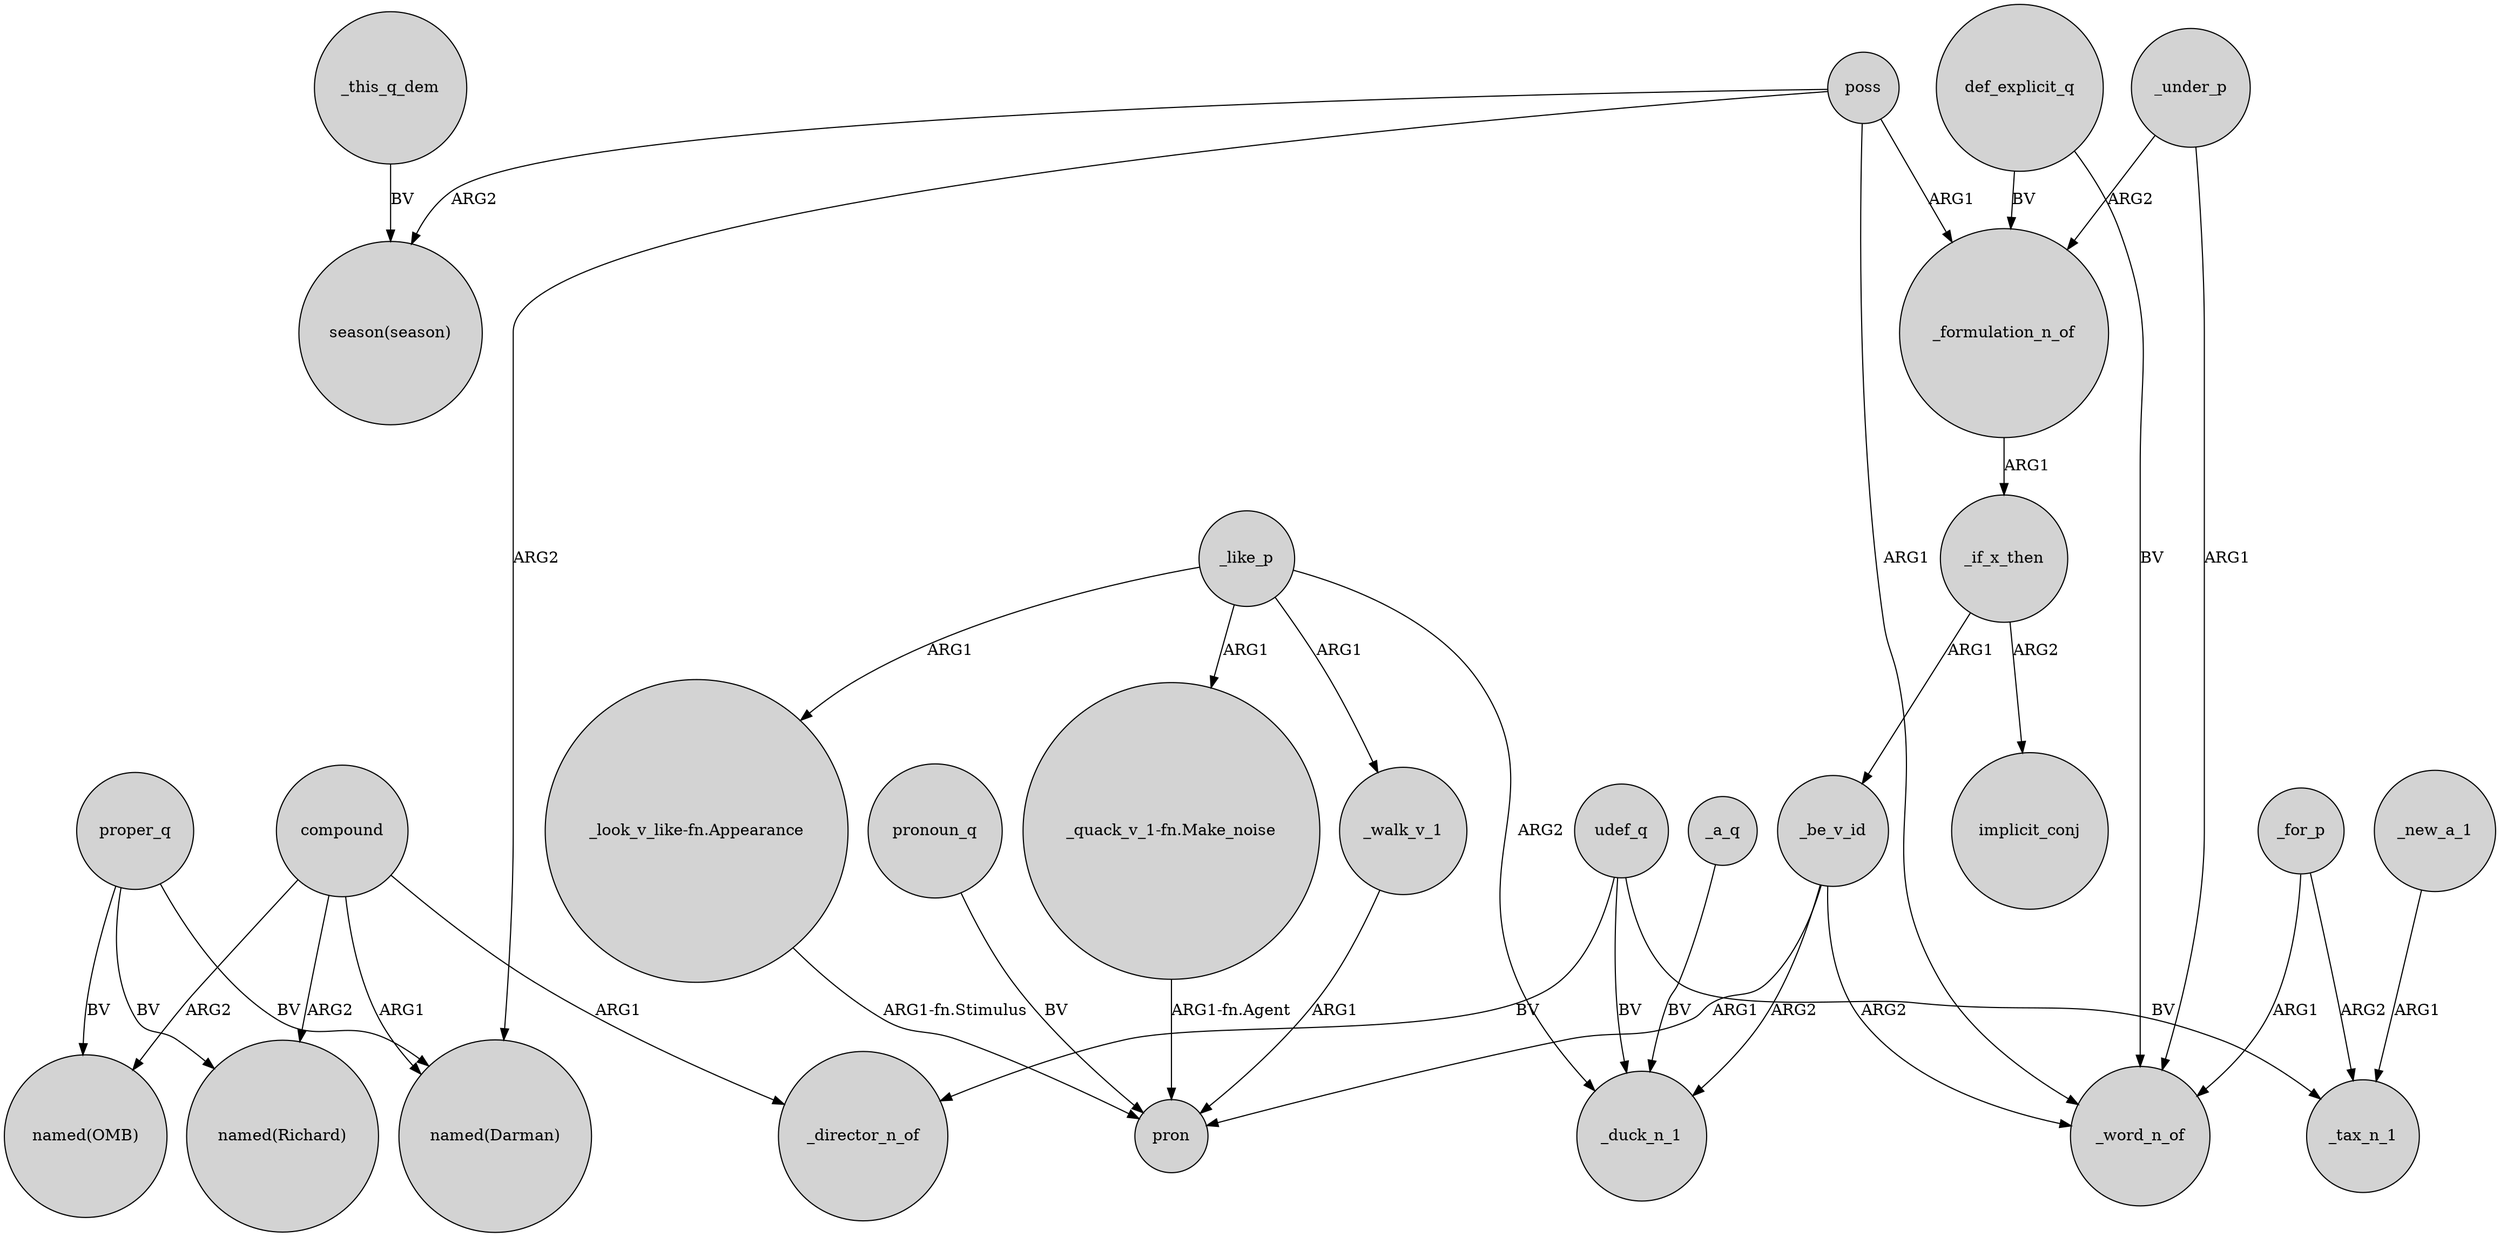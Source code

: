 digraph {
	node [shape=circle style=filled]
	compound -> "named(OMB)" [label=ARG2]
	poss -> _word_n_of [label=ARG1]
	proper_q -> "named(OMB)" [label=BV]
	"_look_v_like-fn.Appearance" -> pron [label="ARG1-fn.Stimulus"]
	udef_q -> _duck_n_1 [label=BV]
	_be_v_id -> _word_n_of [label=ARG2]
	_be_v_id -> _duck_n_1 [label=ARG2]
	compound -> "named(Richard)" [label=ARG2]
	poss -> _formulation_n_of [label=ARG1]
	_like_p -> _duck_n_1 [label=ARG2]
	_like_p -> "_look_v_like-fn.Appearance" [label=ARG1]
	_new_a_1 -> _tax_n_1 [label=ARG1]
	_for_p -> _tax_n_1 [label=ARG2]
	_be_v_id -> pron [label=ARG1]
	def_explicit_q -> _formulation_n_of [label=BV]
	_under_p -> _formulation_n_of [label=ARG2]
	_for_p -> _word_n_of [label=ARG1]
	udef_q -> _tax_n_1 [label=BV]
	pronoun_q -> pron [label=BV]
	proper_q -> "named(Richard)" [label=BV]
	poss -> "named(Darman)" [label=ARG2]
	def_explicit_q -> _word_n_of [label=BV]
	_a_q -> _duck_n_1 [label=BV]
	_under_p -> _word_n_of [label=ARG1]
	_this_q_dem -> "season(season)" [label=BV]
	_if_x_then -> implicit_conj [label=ARG2]
	compound -> "named(Darman)" [label=ARG1]
	_if_x_then -> _be_v_id [label=ARG1]
	_formulation_n_of -> _if_x_then [label=ARG1]
	_like_p -> _walk_v_1 [label=ARG1]
	"_quack_v_1-fn.Make_noise" -> pron [label="ARG1-fn.Agent"]
	poss -> "season(season)" [label=ARG2]
	_like_p -> "_quack_v_1-fn.Make_noise" [label=ARG1]
	compound -> _director_n_of [label=ARG1]
	udef_q -> _director_n_of [label=BV]
	_walk_v_1 -> pron [label=ARG1]
	proper_q -> "named(Darman)" [label=BV]
}
